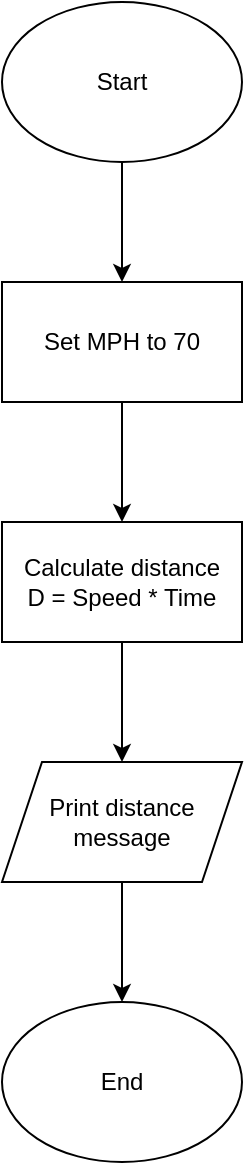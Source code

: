 <mxfile version="20.8.5" type="github">
  <diagram id="C5RBs43oDa-KdzZeNtuy" name="Page-1">
    <mxGraphModel dx="1129" dy="812" grid="1" gridSize="10" guides="1" tooltips="1" connect="1" arrows="1" fold="1" page="1" pageScale="1" pageWidth="827" pageHeight="1169" math="0" shadow="0">
      <root>
        <mxCell id="WIyWlLk6GJQsqaUBKTNV-0" />
        <mxCell id="WIyWlLk6GJQsqaUBKTNV-1" parent="WIyWlLk6GJQsqaUBKTNV-0" />
        <mxCell id="w_3A7htxsEH0qfZFIi5s-9" style="edgeStyle=orthogonalEdgeStyle;rounded=0;orthogonalLoop=1;jettySize=auto;html=1;exitX=0.5;exitY=1;exitDx=0;exitDy=0;entryX=0.5;entryY=0;entryDx=0;entryDy=0;" edge="1" parent="WIyWlLk6GJQsqaUBKTNV-1" source="w_3A7htxsEH0qfZFIi5s-0" target="w_3A7htxsEH0qfZFIi5s-2">
          <mxGeometry relative="1" as="geometry" />
        </mxCell>
        <mxCell id="w_3A7htxsEH0qfZFIi5s-0" value="Start" style="ellipse;whiteSpace=wrap;html=1;" vertex="1" parent="WIyWlLk6GJQsqaUBKTNV-1">
          <mxGeometry x="320" y="60" width="120" height="80" as="geometry" />
        </mxCell>
        <mxCell id="w_3A7htxsEH0qfZFIi5s-10" style="edgeStyle=orthogonalEdgeStyle;rounded=0;orthogonalLoop=1;jettySize=auto;html=1;exitX=0.5;exitY=1;exitDx=0;exitDy=0;entryX=0.5;entryY=0;entryDx=0;entryDy=0;" edge="1" parent="WIyWlLk6GJQsqaUBKTNV-1" source="w_3A7htxsEH0qfZFIi5s-2" target="w_3A7htxsEH0qfZFIi5s-5">
          <mxGeometry relative="1" as="geometry" />
        </mxCell>
        <mxCell id="w_3A7htxsEH0qfZFIi5s-2" value="Set MPH to 70" style="rounded=0;whiteSpace=wrap;html=1;" vertex="1" parent="WIyWlLk6GJQsqaUBKTNV-1">
          <mxGeometry x="320" y="200" width="120" height="60" as="geometry" />
        </mxCell>
        <mxCell id="w_3A7htxsEH0qfZFIi5s-4" value="End" style="ellipse;whiteSpace=wrap;html=1;" vertex="1" parent="WIyWlLk6GJQsqaUBKTNV-1">
          <mxGeometry x="320" y="560" width="120" height="80" as="geometry" />
        </mxCell>
        <mxCell id="w_3A7htxsEH0qfZFIi5s-11" style="edgeStyle=orthogonalEdgeStyle;rounded=0;orthogonalLoop=1;jettySize=auto;html=1;exitX=0.5;exitY=1;exitDx=0;exitDy=0;entryX=0.5;entryY=0;entryDx=0;entryDy=0;" edge="1" parent="WIyWlLk6GJQsqaUBKTNV-1" source="w_3A7htxsEH0qfZFIi5s-5" target="w_3A7htxsEH0qfZFIi5s-7">
          <mxGeometry relative="1" as="geometry" />
        </mxCell>
        <mxCell id="w_3A7htxsEH0qfZFIi5s-5" value="Calculate distance&lt;br&gt;D = Speed * Time" style="rounded=0;whiteSpace=wrap;html=1;" vertex="1" parent="WIyWlLk6GJQsqaUBKTNV-1">
          <mxGeometry x="320" y="320" width="120" height="60" as="geometry" />
        </mxCell>
        <mxCell id="w_3A7htxsEH0qfZFIi5s-12" style="edgeStyle=orthogonalEdgeStyle;rounded=0;orthogonalLoop=1;jettySize=auto;html=1;exitX=0.5;exitY=1;exitDx=0;exitDy=0;entryX=0.5;entryY=0;entryDx=0;entryDy=0;" edge="1" parent="WIyWlLk6GJQsqaUBKTNV-1" source="w_3A7htxsEH0qfZFIi5s-7" target="w_3A7htxsEH0qfZFIi5s-4">
          <mxGeometry relative="1" as="geometry" />
        </mxCell>
        <mxCell id="w_3A7htxsEH0qfZFIi5s-7" value="Print distance message" style="shape=parallelogram;perimeter=parallelogramPerimeter;whiteSpace=wrap;html=1;fixedSize=1;" vertex="1" parent="WIyWlLk6GJQsqaUBKTNV-1">
          <mxGeometry x="320" y="440" width="120" height="60" as="geometry" />
        </mxCell>
      </root>
    </mxGraphModel>
  </diagram>
</mxfile>
